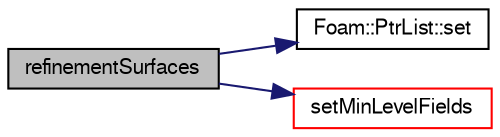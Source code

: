 digraph "refinementSurfaces"
{
  bgcolor="transparent";
  edge [fontname="FreeSans",fontsize="10",labelfontname="FreeSans",labelfontsize="10"];
  node [fontname="FreeSans",fontsize="10",shape=record];
  rankdir="LR";
  Node310 [label="refinementSurfaces",height=0.2,width=0.4,color="black", fillcolor="grey75", style="filled", fontcolor="black"];
  Node310 -> Node311 [color="midnightblue",fontsize="10",style="solid",fontname="FreeSans"];
  Node311 [label="Foam::PtrList::set",height=0.2,width=0.4,color="black",URL="$a25914.html#a2d4fe99e7a41d6359b3c1946995622a0",tooltip="Is element set. "];
  Node310 -> Node312 [color="midnightblue",fontsize="10",style="solid",fontname="FreeSans"];
  Node312 [label="setMinLevelFields",height=0.2,width=0.4,color="red",URL="$a24686.html#ad4b11621a132f1dc63549c371e1afdcd",tooltip="Calculate minLevelFields. "];
}
